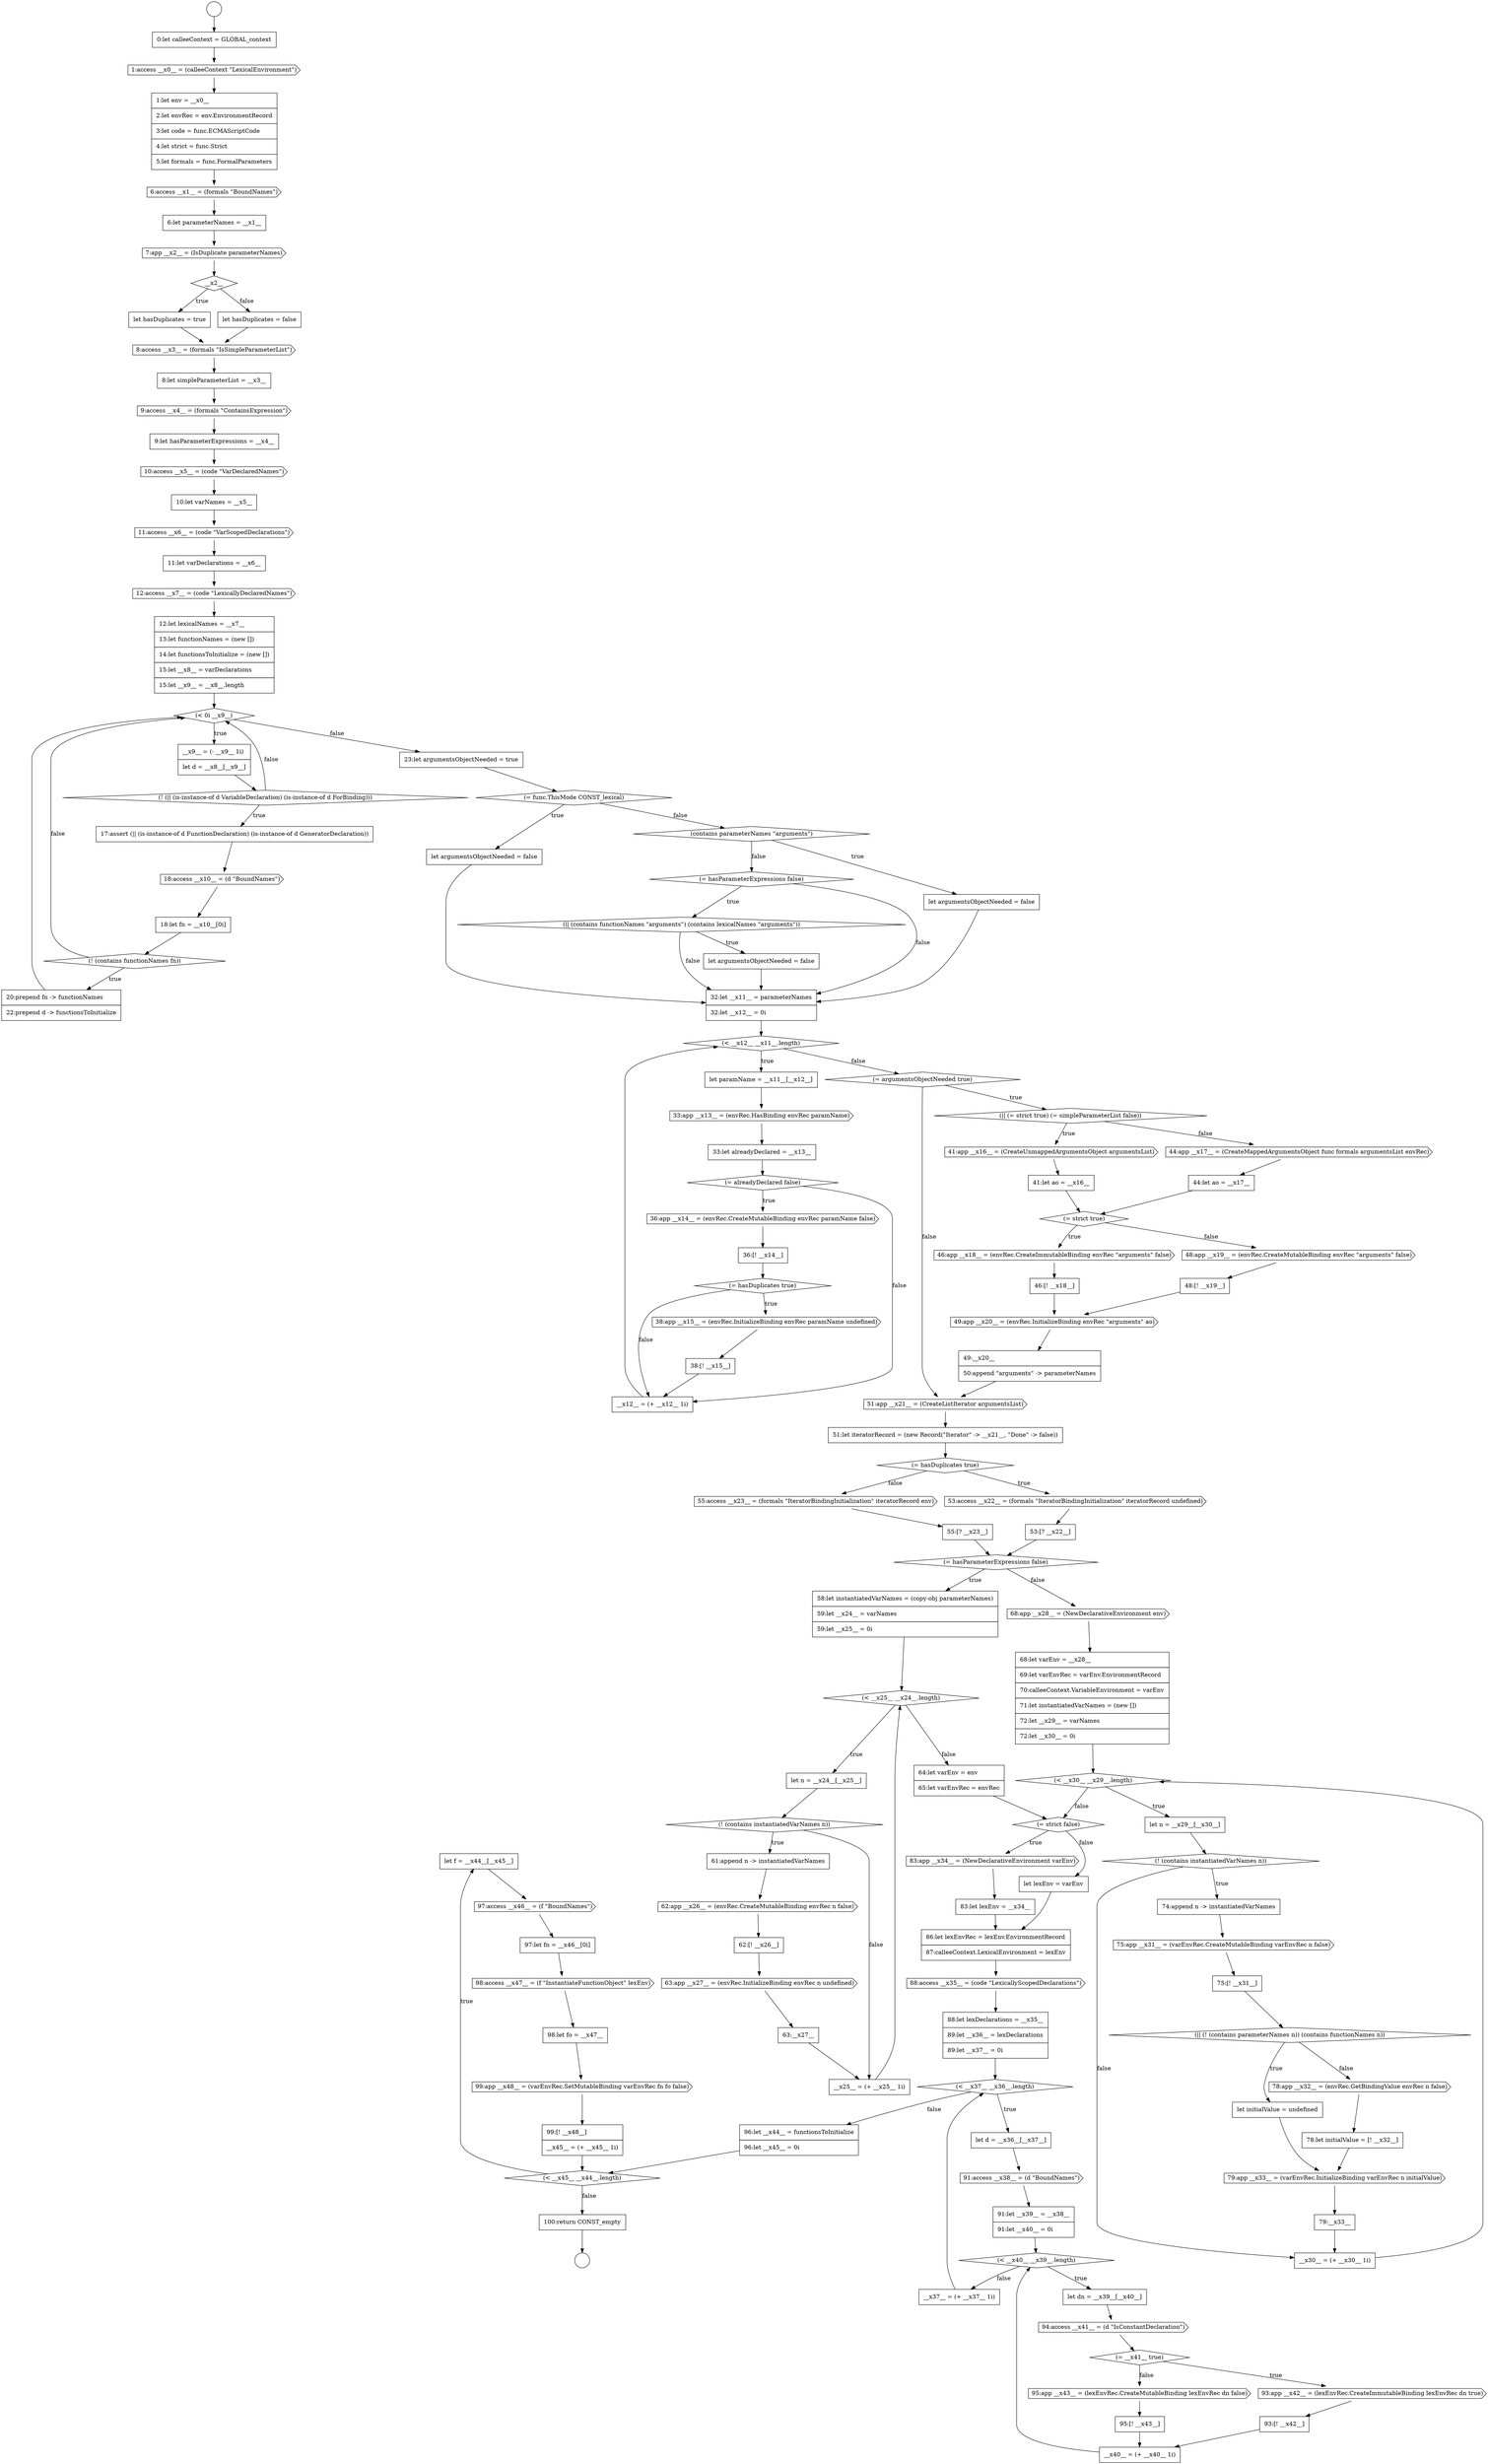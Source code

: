 digraph {
  node2031 [shape=none, margin=0, label=<<font color="black">
    <table border="0" cellborder="1" cellspacing="0" cellpadding="10">
      <tr><td align="left">let f = __x44__[__x45__]</td></tr>
    </table>
  </font>> color="black" fillcolor="white" style=filled]
  node1995 [shape=diamond, label=<<font color="black">(&lt; __x30__ __x29__.length)</font>> color="black" fillcolor="white" style=filled]
  node1982 [shape=none, margin=0, label=<<font color="black">
    <table border="0" cellborder="1" cellspacing="0" cellpadding="10">
      <tr><td align="left">58:let instantiatedVarNames = (copy-obj parameterNames)</td></tr>
      <tr><td align="left">59:let __x24__ = varNames</td></tr>
      <tr><td align="left">59:let __x25__ = 0i</td></tr>
    </table>
  </font>> color="black" fillcolor="white" style=filled]
  node1956 [shape=none, margin=0, label=<<font color="black">
    <table border="0" cellborder="1" cellspacing="0" cellpadding="10">
      <tr><td align="left">36:[! __x14__]</td></tr>
    </table>
  </font>> color="black" fillcolor="white" style=filled]
  node1950 [shape=diamond, label=<<font color="black">(&lt; __x12__ __x11__.length)</font>> color="black" fillcolor="white" style=filled]
  node1924 [shape=none, margin=0, label=<<font color="black">
    <table border="0" cellborder="1" cellspacing="0" cellpadding="10">
      <tr><td align="left">8:let simpleParameterList = __x3__</td></tr>
    </table>
  </font>> color="black" fillcolor="white" style=filled]
  node1939 [shape=diamond, label=<<font color="black">(! (contains functionNames fn))</font>> color="black" fillcolor="white" style=filled]
  node2014 [shape=none, margin=0, label=<<font color="black">
    <table border="0" cellborder="1" cellspacing="0" cellpadding="10">
      <tr><td align="left">88:let lexDeclarations = __x35__</td></tr>
      <tr><td align="left">89:let __x36__ = lexDeclarations</td></tr>
      <tr><td align="left">89:let __x37__ = 0i</td></tr>
    </table>
  </font>> color="black" fillcolor="white" style=filled]
  node1971 [shape=none, margin=0, label=<<font color="black">
    <table border="0" cellborder="1" cellspacing="0" cellpadding="10">
      <tr><td align="left">48:[! __x19__]</td></tr>
    </table>
  </font>> color="black" fillcolor="white" style=filled]
  node2035 [shape=none, margin=0, label=<<font color="black">
    <table border="0" cellborder="1" cellspacing="0" cellpadding="10">
      <tr><td align="left">98:let fo = __x47__</td></tr>
    </table>
  </font>> color="black" fillcolor="white" style=filled]
  node1999 [shape=cds, label=<<font color="black">75:app __x31__ = (varEnvRec.CreateMutableBinding varEnvRec n false)</font>> color="black" fillcolor="white" style=filled]
  node1954 [shape=diamond, label=<<font color="black">(= alreadyDeclared false)</font>> color="black" fillcolor="white" style=filled]
  node1919 [shape=cds, label=<<font color="black">7:app __x2__ = (IsDuplicate parameterNames)</font>> color="black" fillcolor="white" style=filled]
  node1988 [shape=none, margin=0, label=<<font color="black">
    <table border="0" cellborder="1" cellspacing="0" cellpadding="10">
      <tr><td align="left">62:[! __x26__]</td></tr>
    </table>
  </font>> color="black" fillcolor="white" style=filled]
  node1914 [shape=none, margin=0, label=<<font color="black">
    <table border="0" cellborder="1" cellspacing="0" cellpadding="10">
      <tr><td align="left">0:let calleeContext = GLOBAL_context</td></tr>
    </table>
  </font>> color="black" fillcolor="white" style=filled]
  node2020 [shape=none, margin=0, label=<<font color="black">
    <table border="0" cellborder="1" cellspacing="0" cellpadding="10">
      <tr><td align="left">let dn = __x39__[__x40__]</td></tr>
    </table>
  </font>> color="black" fillcolor="white" style=filled]
  node1921 [shape=none, margin=0, label=<<font color="black">
    <table border="0" cellborder="1" cellspacing="0" cellpadding="10">
      <tr><td align="left">let hasDuplicates = true</td></tr>
    </table>
  </font>> color="black" fillcolor="white" style=filled]
  node1967 [shape=diamond, label=<<font color="black">(= strict true)</font>> color="black" fillcolor="white" style=filled]
  node2010 [shape=none, margin=0, label=<<font color="black">
    <table border="0" cellborder="1" cellspacing="0" cellpadding="10">
      <tr><td align="left">83:let lexEnv = __x34__</td></tr>
    </table>
  </font>> color="black" fillcolor="white" style=filled]
  node1935 [shape=diamond, label=<<font color="black">(! (|| (is-instance-of d VariableDeclaration) (is-instance-of d ForBinding)))</font>> color="black" fillcolor="white" style=filled]
  node1985 [shape=diamond, label=<<font color="black">(! (contains instantiatedVarNames n))</font>> color="black" fillcolor="white" style=filled]
  node1992 [shape=none, margin=0, label=<<font color="black">
    <table border="0" cellborder="1" cellspacing="0" cellpadding="10">
      <tr><td align="left">64:let varEnv = env</td></tr>
      <tr><td align="left">65:let varEnvRec = envRec</td></tr>
    </table>
  </font>> color="black" fillcolor="white" style=filled]
  node1922 [shape=none, margin=0, label=<<font color="black">
    <table border="0" cellborder="1" cellspacing="0" cellpadding="10">
      <tr><td align="left">let hasDuplicates = false</td></tr>
    </table>
  </font>> color="black" fillcolor="white" style=filled]
  node1931 [shape=cds, label=<<font color="black">12:access __x7__ = (code &quot;LexicallyDeclaredNames&quot;)</font>> color="black" fillcolor="white" style=filled]
  node2024 [shape=none, margin=0, label=<<font color="black">
    <table border="0" cellborder="1" cellspacing="0" cellpadding="10">
      <tr><td align="left">93:[! __x42__]</td></tr>
    </table>
  </font>> color="black" fillcolor="white" style=filled]
  node1963 [shape=cds, label=<<font color="black">41:app __x16__ = (CreateUnmappedArgumentsObject argumentsList)</font>> color="black" fillcolor="white" style=filled]
  node2007 [shape=none, margin=0, label=<<font color="black">
    <table border="0" cellborder="1" cellspacing="0" cellpadding="10">
      <tr><td align="left">__x30__ = (+ __x30__ 1i)</td></tr>
    </table>
  </font>> color="black" fillcolor="white" style=filled]
  node1946 [shape=diamond, label=<<font color="black">(= hasParameterExpressions false)</font>> color="black" fillcolor="white" style=filled]
  node2027 [shape=none, margin=0, label=<<font color="black">
    <table border="0" cellborder="1" cellspacing="0" cellpadding="10">
      <tr><td align="left">__x40__ = (+ __x40__ 1i)</td></tr>
    </table>
  </font>> color="black" fillcolor="white" style=filled]
  node1978 [shape=none, margin=0, label=<<font color="black">
    <table border="0" cellborder="1" cellspacing="0" cellpadding="10">
      <tr><td align="left">53:[? __x22__]</td></tr>
    </table>
  </font>> color="black" fillcolor="white" style=filled]
  node2034 [shape=cds, label=<<font color="black">98:access __x47__ = (f &quot;InstantiateFunctionObject&quot; lexEnv)</font>> color="black" fillcolor="white" style=filled]
  node1960 [shape=none, margin=0, label=<<font color="black">
    <table border="0" cellborder="1" cellspacing="0" cellpadding="10">
      <tr><td align="left">__x12__ = (+ __x12__ 1i)</td></tr>
    </table>
  </font>> color="black" fillcolor="white" style=filled]
  node2017 [shape=cds, label=<<font color="black">91:access __x38__ = (d &quot;BoundNames&quot;)</font>> color="black" fillcolor="white" style=filled]
  node1928 [shape=none, margin=0, label=<<font color="black">
    <table border="0" cellborder="1" cellspacing="0" cellpadding="10">
      <tr><td align="left">10:let varNames = __x5__</td></tr>
    </table>
  </font>> color="black" fillcolor="white" style=filled]
  node2002 [shape=none, margin=0, label=<<font color="black">
    <table border="0" cellborder="1" cellspacing="0" cellpadding="10">
      <tr><td align="left">let initialValue = undefined</td></tr>
    </table>
  </font>> color="black" fillcolor="white" style=filled]
  node1943 [shape=none, margin=0, label=<<font color="black">
    <table border="0" cellborder="1" cellspacing="0" cellpadding="10">
      <tr><td align="left">let argumentsObjectNeeded = false</td></tr>
    </table>
  </font>> color="black" fillcolor="white" style=filled]
  node1975 [shape=none, margin=0, label=<<font color="black">
    <table border="0" cellborder="1" cellspacing="0" cellpadding="10">
      <tr><td align="left">51:let iteratorRecord = (new Record(&quot;Iterator&quot; -&gt; __x21__, &quot;Done&quot; -&gt; false))</td></tr>
    </table>
  </font>> color="black" fillcolor="white" style=filled]
  node2011 [shape=none, margin=0, label=<<font color="black">
    <table border="0" cellborder="1" cellspacing="0" cellpadding="10">
      <tr><td align="left">let lexEnv = varEnv</td></tr>
    </table>
  </font>> color="black" fillcolor="white" style=filled]
  node1915 [shape=cds, label=<<font color="black">1:access __x0__ = (calleeContext &quot;LexicalEnvironment&quot;)</font>> color="black" fillcolor="white" style=filled]
  node2000 [shape=none, margin=0, label=<<font color="black">
    <table border="0" cellborder="1" cellspacing="0" cellpadding="10">
      <tr><td align="left">75:[! __x31__]</td></tr>
    </table>
  </font>> color="black" fillcolor="white" style=filled]
  node2032 [shape=cds, label=<<font color="black">97:access __x46__ = (f &quot;BoundNames&quot;)</font>> color="black" fillcolor="white" style=filled]
  node2015 [shape=diamond, label=<<font color="black">(&lt; __x37__ __x36__.length)</font>> color="black" fillcolor="white" style=filled]
  node1938 [shape=none, margin=0, label=<<font color="black">
    <table border="0" cellborder="1" cellspacing="0" cellpadding="10">
      <tr><td align="left">18:let fn = __x10__[0i]</td></tr>
    </table>
  </font>> color="black" fillcolor="white" style=filled]
  node1920 [shape=diamond, label=<<font color="black">__x2__</font>> color="black" fillcolor="white" style=filled]
  node1968 [shape=cds, label=<<font color="black">46:app __x18__ = (envRec.CreateImmutableBinding envRec &quot;arguments&quot; false)</font>> color="black" fillcolor="white" style=filled]
  node1951 [shape=none, margin=0, label=<<font color="black">
    <table border="0" cellborder="1" cellspacing="0" cellpadding="10">
      <tr><td align="left">let paramName = __x11__[__x12__]</td></tr>
    </table>
  </font>> color="black" fillcolor="white" style=filled]
  node1936 [shape=none, margin=0, label=<<font color="black">
    <table border="0" cellborder="1" cellspacing="0" cellpadding="10">
      <tr><td align="left">17:assert (|| (is-instance-of d FunctionDeclaration) (is-instance-of d GeneratorDeclaration))</td></tr>
    </table>
  </font>> color="black" fillcolor="white" style=filled]
  node1983 [shape=diamond, label=<<font color="black">(&lt; __x25__ __x24__.length)</font>> color="black" fillcolor="white" style=filled]
  node1953 [shape=none, margin=0, label=<<font color="black">
    <table border="0" cellborder="1" cellspacing="0" cellpadding="10">
      <tr><td align="left">33:let alreadyDeclared = __x13__</td></tr>
    </table>
  </font>> color="black" fillcolor="white" style=filled]
  node1970 [shape=cds, label=<<font color="black">48:app __x19__ = (envRec.CreateMutableBinding envRec &quot;arguments&quot; false)</font>> color="black" fillcolor="white" style=filled]
  node2023 [shape=cds, label=<<font color="black">93:app __x42__ = (lexEnvRec.CreateImmutableBinding lexEnvRec dn true)</font>> color="black" fillcolor="white" style=filled]
  node1937 [shape=cds, label=<<font color="black">18:access __x10__ = (d &quot;BoundNames&quot;)</font>> color="black" fillcolor="white" style=filled]
  node2038 [shape=none, margin=0, label=<<font color="black">
    <table border="0" cellborder="1" cellspacing="0" cellpadding="10">
      <tr><td align="left">100:return CONST_empty</td></tr>
    </table>
  </font>> color="black" fillcolor="white" style=filled]
  node1964 [shape=none, margin=0, label=<<font color="black">
    <table border="0" cellborder="1" cellspacing="0" cellpadding="10">
      <tr><td align="left">41:let ao = __x16__</td></tr>
    </table>
  </font>> color="black" fillcolor="white" style=filled]
  node1942 [shape=diamond, label=<<font color="black">(= func.ThisMode CONST_lexical)</font>> color="black" fillcolor="white" style=filled]
  node1974 [shape=cds, label=<<font color="black">51:app __x21__ = (CreateListIterator argumentsList)</font>> color="black" fillcolor="white" style=filled]
  node1932 [shape=none, margin=0, label=<<font color="black">
    <table border="0" cellborder="1" cellspacing="0" cellpadding="10">
      <tr><td align="left">12:let lexicalNames = __x7__</td></tr>
      <tr><td align="left">13:let functionNames = (new [])</td></tr>
      <tr><td align="left">14:let functionsToInitialize = (new [])</td></tr>
      <tr><td align="left">15:let __x8__ = varDeclarations</td></tr>
      <tr><td align="left">15:let __x9__ = __x8__.length</td></tr>
    </table>
  </font>> color="black" fillcolor="white" style=filled]
  node2006 [shape=none, margin=0, label=<<font color="black">
    <table border="0" cellborder="1" cellspacing="0" cellpadding="10">
      <tr><td align="left">79:__x33__</td></tr>
    </table>
  </font>> color="black" fillcolor="white" style=filled]
  node1947 [shape=diamond, label=<<font color="black">(|| (contains functionNames &quot;arguments&quot;) (contains lexicalNames &quot;arguments&quot;))</font>> color="black" fillcolor="white" style=filled]
  node1984 [shape=none, margin=0, label=<<font color="black">
    <table border="0" cellborder="1" cellspacing="0" cellpadding="10">
      <tr><td align="left">let n = __x24__[__x25__]</td></tr>
    </table>
  </font>> color="black" fillcolor="white" style=filled]
  node1979 [shape=cds, label=<<font color="black">55:access __x23__ = (formals &quot;IteratorBindingInitialization&quot; iteratorRecord env)</font>> color="black" fillcolor="white" style=filled]
  node1991 [shape=none, margin=0, label=<<font color="black">
    <table border="0" cellborder="1" cellspacing="0" cellpadding="10">
      <tr><td align="left">__x25__ = (+ __x25__ 1i)</td></tr>
    </table>
  </font>> color="black" fillcolor="white" style=filled]
  node1996 [shape=none, margin=0, label=<<font color="black">
    <table border="0" cellborder="1" cellspacing="0" cellpadding="10">
      <tr><td align="left">let n = __x29__[__x30__]</td></tr>
    </table>
  </font>> color="black" fillcolor="white" style=filled]
  node2001 [shape=diamond, label=<<font color="black">(|| (! (contains parameterNames n)) (contains functionNames n))</font>> color="black" fillcolor="white" style=filled]
  node1959 [shape=none, margin=0, label=<<font color="black">
    <table border="0" cellborder="1" cellspacing="0" cellpadding="10">
      <tr><td align="left">38:[! __x15__]</td></tr>
    </table>
  </font>> color="black" fillcolor="white" style=filled]
  node2033 [shape=none, margin=0, label=<<font color="black">
    <table border="0" cellborder="1" cellspacing="0" cellpadding="10">
      <tr><td align="left">97:let fn = __x46__[0i]</td></tr>
    </table>
  </font>> color="black" fillcolor="white" style=filled]
  node1927 [shape=cds, label=<<font color="black">10:access __x5__ = (code &quot;VarDeclaredNames&quot;)</font>> color="black" fillcolor="white" style=filled]
  node2028 [shape=none, margin=0, label=<<font color="black">
    <table border="0" cellborder="1" cellspacing="0" cellpadding="10">
      <tr><td align="left">__x37__ = (+ __x37__ 1i)</td></tr>
    </table>
  </font>> color="black" fillcolor="white" style=filled]
  node1916 [shape=none, margin=0, label=<<font color="black">
    <table border="0" cellborder="1" cellspacing="0" cellpadding="10">
      <tr><td align="left">1:let env = __x0__</td></tr>
      <tr><td align="left">2:let envRec = env.EnvironmentRecord</td></tr>
      <tr><td align="left">3:let code = func.ECMAScriptCode</td></tr>
      <tr><td align="left">4:let strict = func.Strict</td></tr>
      <tr><td align="left">5:let formals = func.FormalParameters</td></tr>
    </table>
  </font>> color="black" fillcolor="white" style=filled]
  node1929 [shape=cds, label=<<font color="black">11:access __x6__ = (code &quot;VarScopedDeclarations&quot;)</font>> color="black" fillcolor="white" style=filled]
  node2016 [shape=none, margin=0, label=<<font color="black">
    <table border="0" cellborder="1" cellspacing="0" cellpadding="10">
      <tr><td align="left">let d = __x36__[__x37__]</td></tr>
    </table>
  </font>> color="black" fillcolor="white" style=filled]
  node1965 [shape=cds, label=<<font color="black">44:app __x17__ = (CreateMappedArgumentsObject func formals argumentsList envRec)</font>> color="black" fillcolor="white" style=filled]
  node2029 [shape=none, margin=0, label=<<font color="black">
    <table border="0" cellborder="1" cellspacing="0" cellpadding="10">
      <tr><td align="left">96:let __x44__ = functionsToInitialize</td></tr>
      <tr><td align="left">96:let __x45__ = 0i</td></tr>
    </table>
  </font>> color="black" fillcolor="white" style=filled]
  node1997 [shape=diamond, label=<<font color="black">(! (contains instantiatedVarNames n))</font>> color="black" fillcolor="white" style=filled]
  node1933 [shape=diamond, label=<<font color="black">(&lt; 0i __x9__)</font>> color="black" fillcolor="white" style=filled]
  node1969 [shape=none, margin=0, label=<<font color="black">
    <table border="0" cellborder="1" cellspacing="0" cellpadding="10">
      <tr><td align="left">46:[! __x18__]</td></tr>
    </table>
  </font>> color="black" fillcolor="white" style=filled]
  node2025 [shape=cds, label=<<font color="black">95:app __x43__ = (lexEnvRec.CreateMutableBinding lexEnvRec dn false)</font>> color="black" fillcolor="white" style=filled]
  node1993 [shape=cds, label=<<font color="black">68:app __x28__ = (NewDeclarativeEnvironment env)</font>> color="black" fillcolor="white" style=filled]
  node1952 [shape=cds, label=<<font color="black">33:app __x13__ = (envRec.HasBinding envRec paramName)</font>> color="black" fillcolor="white" style=filled]
  node1926 [shape=none, margin=0, label=<<font color="black">
    <table border="0" cellborder="1" cellspacing="0" cellpadding="10">
      <tr><td align="left">9:let hasParameterExpressions = __x4__</td></tr>
    </table>
  </font>> color="black" fillcolor="white" style=filled]
  node2022 [shape=diamond, label=<<font color="black">(= __x41__ true)</font>> color="black" fillcolor="white" style=filled]
  node1973 [shape=none, margin=0, label=<<font color="black">
    <table border="0" cellborder="1" cellspacing="0" cellpadding="10">
      <tr><td align="left">49:__x20__</td></tr>
      <tr><td align="left">50:append &quot;arguments&quot; -&gt; parameterNames</td></tr>
    </table>
  </font>> color="black" fillcolor="white" style=filled]
  node2005 [shape=cds, label=<<font color="black">79:app __x33__ = (varEnvRec.InitializeBinding varEnvRec n initialValue)</font>> color="black" fillcolor="white" style=filled]
  node1948 [shape=none, margin=0, label=<<font color="black">
    <table border="0" cellborder="1" cellspacing="0" cellpadding="10">
      <tr><td align="left">let argumentsObjectNeeded = false</td></tr>
    </table>
  </font>> color="black" fillcolor="white" style=filled]
  node2037 [shape=none, margin=0, label=<<font color="black">
    <table border="0" cellborder="1" cellspacing="0" cellpadding="10">
      <tr><td align="left">99:[! __x48__]</td></tr>
      <tr><td align="left">__x45__ = (+ __x45__ 1i)</td></tr>
    </table>
  </font>> color="black" fillcolor="white" style=filled]
  node1990 [shape=none, margin=0, label=<<font color="black">
    <table border="0" cellborder="1" cellspacing="0" cellpadding="10">
      <tr><td align="left">63:__x27__</td></tr>
    </table>
  </font>> color="black" fillcolor="white" style=filled]
  node1958 [shape=cds, label=<<font color="black">38:app __x15__ = (envRec.InitializeBinding envRec paramName undefined)</font>> color="black" fillcolor="white" style=filled]
  node1961 [shape=diamond, label=<<font color="black">(= argumentsObjectNeeded true)</font>> color="black" fillcolor="white" style=filled]
  node2012 [shape=none, margin=0, label=<<font color="black">
    <table border="0" cellborder="1" cellspacing="0" cellpadding="10">
      <tr><td align="left">86:let lexEnvRec = lexEnv.EnvironmentRecord</td></tr>
      <tr><td align="left">87:calleeContext.LexicalEnvironment = lexEnv</td></tr>
    </table>
  </font>> color="black" fillcolor="white" style=filled]
  node1941 [shape=none, margin=0, label=<<font color="black">
    <table border="0" cellborder="1" cellspacing="0" cellpadding="10">
      <tr><td align="left">23:let argumentsObjectNeeded = true</td></tr>
    </table>
  </font>> color="black" fillcolor="white" style=filled]
  node1987 [shape=cds, label=<<font color="black">62:app __x26__ = (envRec.CreateMutableBinding envRec n false)</font>> color="black" fillcolor="white" style=filled]
  node1980 [shape=none, margin=0, label=<<font color="black">
    <table border="0" cellborder="1" cellspacing="0" cellpadding="10">
      <tr><td align="left">55:[? __x23__]</td></tr>
    </table>
  </font>> color="black" fillcolor="white" style=filled]
  node1934 [shape=none, margin=0, label=<<font color="black">
    <table border="0" cellborder="1" cellspacing="0" cellpadding="10">
      <tr><td align="left">__x9__ = (- __x9__ 1i)</td></tr>
      <tr><td align="left">let d = __x8__[__x9__]</td></tr>
    </table>
  </font>> color="black" fillcolor="white" style=filled]
  node1981 [shape=diamond, label=<<font color="black">(= hasParameterExpressions false)</font>> color="black" fillcolor="white" style=filled]
  node1955 [shape=cds, label=<<font color="black">36:app __x14__ = (envRec.CreateMutableBinding envRec paramName false)</font>> color="black" fillcolor="white" style=filled]
  node1972 [shape=cds, label=<<font color="black">49:app __x20__ = (envRec.InitializeBinding envRec &quot;arguments&quot; ao)</font>> color="black" fillcolor="white" style=filled]
  node2030 [shape=diamond, label=<<font color="black">(&lt; __x45__ __x44__.length)</font>> color="black" fillcolor="white" style=filled]
  node1940 [shape=none, margin=0, label=<<font color="black">
    <table border="0" cellborder="1" cellspacing="0" cellpadding="10">
      <tr><td align="left">20:prepend fn -&gt; functionNames</td></tr>
      <tr><td align="left">22:prepend d -&gt; functionsToInitialize</td></tr>
    </table>
  </font>> color="black" fillcolor="white" style=filled]
  node2013 [shape=cds, label=<<font color="black">88:access __x35__ = (code &quot;LexicallyScopedDeclarations&quot;)</font>> color="black" fillcolor="white" style=filled]
  node1918 [shape=none, margin=0, label=<<font color="black">
    <table border="0" cellborder="1" cellspacing="0" cellpadding="10">
      <tr><td align="left">6:let parameterNames = __x1__</td></tr>
    </table>
  </font>> color="black" fillcolor="white" style=filled]
  node1966 [shape=none, margin=0, label=<<font color="black">
    <table border="0" cellborder="1" cellspacing="0" cellpadding="10">
      <tr><td align="left">44:let ao = __x17__</td></tr>
    </table>
  </font>> color="black" fillcolor="white" style=filled]
  node1949 [shape=none, margin=0, label=<<font color="black">
    <table border="0" cellborder="1" cellspacing="0" cellpadding="10">
      <tr><td align="left">32:let __x11__ = parameterNames</td></tr>
      <tr><td align="left">32:let __x12__ = 0i</td></tr>
    </table>
  </font>> color="black" fillcolor="white" style=filled]
  node1913 [shape=circle label=" " color="black" fillcolor="white" style=filled]
  node1998 [shape=none, margin=0, label=<<font color="black">
    <table border="0" cellborder="1" cellspacing="0" cellpadding="10">
      <tr><td align="left">74:append n -&gt; instantiatedVarNames</td></tr>
    </table>
  </font>> color="black" fillcolor="white" style=filled]
  node2004 [shape=none, margin=0, label=<<font color="black">
    <table border="0" cellborder="1" cellspacing="0" cellpadding="10">
      <tr><td align="left">78:let initialValue = [! __x32__]</td></tr>
    </table>
  </font>> color="black" fillcolor="white" style=filled]
  node2026 [shape=none, margin=0, label=<<font color="black">
    <table border="0" cellborder="1" cellspacing="0" cellpadding="10">
      <tr><td align="left">95:[! __x43__]</td></tr>
    </table>
  </font>> color="black" fillcolor="white" style=filled]
  node2009 [shape=cds, label=<<font color="black">83:app __x34__ = (NewDeclarativeEnvironment varEnv)</font>> color="black" fillcolor="white" style=filled]
  node2036 [shape=cds, label=<<font color="black">99:app __x48__ = (varEnvRec.SetMutableBinding varEnvRec fn fo false)</font>> color="black" fillcolor="white" style=filled]
  node1994 [shape=none, margin=0, label=<<font color="black">
    <table border="0" cellborder="1" cellspacing="0" cellpadding="10">
      <tr><td align="left">68:let varEnv = __x28__</td></tr>
      <tr><td align="left">69:let varEnvRec = varEnv.EnvironmentRecord</td></tr>
      <tr><td align="left">70:calleeContext.VariableEnvironment = varEnv</td></tr>
      <tr><td align="left">71:let instantiatedVarNames = (new [])</td></tr>
      <tr><td align="left">72:let __x29__ = varNames</td></tr>
      <tr><td align="left">72:let __x30__ = 0i</td></tr>
    </table>
  </font>> color="black" fillcolor="white" style=filled]
  node2019 [shape=diamond, label=<<font color="black">(&lt; __x40__ __x39__.length)</font>> color="black" fillcolor="white" style=filled]
  node2003 [shape=cds, label=<<font color="black">78:app __x32__ = (envRec.GetBindingValue envRec n false)</font>> color="black" fillcolor="white" style=filled]
  node1957 [shape=diamond, label=<<font color="black">(= hasDuplicates true)</font>> color="black" fillcolor="white" style=filled]
  node2008 [shape=diamond, label=<<font color="black">(= strict false)</font>> color="black" fillcolor="white" style=filled]
  node1986 [shape=none, margin=0, label=<<font color="black">
    <table border="0" cellborder="1" cellspacing="0" cellpadding="10">
      <tr><td align="left">61:append n -&gt; instantiatedVarNames</td></tr>
    </table>
  </font>> color="black" fillcolor="white" style=filled]
  node1989 [shape=cds, label=<<font color="black">63:app __x27__ = (envRec.InitializeBinding envRec n undefined)</font>> color="black" fillcolor="white" style=filled]
  node2021 [shape=cds, label=<<font color="black">94:access __x41__ = (d &quot;IsConstantDeclaration&quot;)</font>> color="black" fillcolor="white" style=filled]
  node1930 [shape=none, margin=0, label=<<font color="black">
    <table border="0" cellborder="1" cellspacing="0" cellpadding="10">
      <tr><td align="left">11:let varDeclarations = __x6__</td></tr>
    </table>
  </font>> color="black" fillcolor="white" style=filled]
  node1977 [shape=cds, label=<<font color="black">53:access __x22__ = (formals &quot;IteratorBindingInitialization&quot; iteratorRecord undefined)</font>> color="black" fillcolor="white" style=filled]
  node1976 [shape=diamond, label=<<font color="black">(= hasDuplicates true)</font>> color="black" fillcolor="white" style=filled]
  node1923 [shape=cds, label=<<font color="black">8:access __x3__ = (formals &quot;IsSimpleParameterList&quot;)</font>> color="black" fillcolor="white" style=filled]
  node1925 [shape=cds, label=<<font color="black">9:access __x4__ = (formals &quot;ContainsExpression&quot;)</font>> color="black" fillcolor="white" style=filled]
  node1944 [shape=diamond, label=<<font color="black">(contains parameterNames &quot;arguments&quot;)</font>> color="black" fillcolor="white" style=filled]
  node1962 [shape=diamond, label=<<font color="black">(|| (= strict true) (= simpleParameterList false))</font>> color="black" fillcolor="white" style=filled]
  node1945 [shape=none, margin=0, label=<<font color="black">
    <table border="0" cellborder="1" cellspacing="0" cellpadding="10">
      <tr><td align="left">let argumentsObjectNeeded = false</td></tr>
    </table>
  </font>> color="black" fillcolor="white" style=filled]
  node2018 [shape=none, margin=0, label=<<font color="black">
    <table border="0" cellborder="1" cellspacing="0" cellpadding="10">
      <tr><td align="left">91:let __x39__ = __x38__</td></tr>
      <tr><td align="left">91:let __x40__ = 0i</td></tr>
    </table>
  </font>> color="black" fillcolor="white" style=filled]
  node1917 [shape=cds, label=<<font color="black">6:access __x1__ = (formals &quot;BoundNames&quot;)</font>> color="black" fillcolor="white" style=filled]
  node1912 [shape=circle label=" " color="black" fillcolor="white" style=filled]
  node1925 -> node1926 [ color="black"]
  node2033 -> node2034 [ color="black"]
  node1998 -> node1999 [ color="black"]
  node2038 -> node1913 [ color="black"]
  node1959 -> node1960 [ color="black"]
  node1948 -> node1949 [ color="black"]
  node1923 -> node1924 [ color="black"]
  node1972 -> node1973 [ color="black"]
  node1974 -> node1975 [ color="black"]
  node1915 -> node1916 [ color="black"]
  node2001 -> node2002 [label=<<font color="black">true</font>> color="black"]
  node2001 -> node2003 [label=<<font color="black">false</font>> color="black"]
  node1992 -> node2008 [ color="black"]
  node1924 -> node1925 [ color="black"]
  node2007 -> node1995 [ color="black"]
  node1991 -> node1983 [ color="black"]
  node1958 -> node1959 [ color="black"]
  node2000 -> node2001 [ color="black"]
  node1918 -> node1919 [ color="black"]
  node1962 -> node1963 [label=<<font color="black">true</font>> color="black"]
  node1962 -> node1965 [label=<<font color="black">false</font>> color="black"]
  node1967 -> node1968 [label=<<font color="black">true</font>> color="black"]
  node1967 -> node1970 [label=<<font color="black">false</font>> color="black"]
  node1949 -> node1950 [ color="black"]
  node1940 -> node1933 [ color="black"]
  node1995 -> node1996 [label=<<font color="black">true</font>> color="black"]
  node1995 -> node2008 [label=<<font color="black">false</font>> color="black"]
  node1942 -> node1943 [label=<<font color="black">true</font>> color="black"]
  node1942 -> node1944 [label=<<font color="black">false</font>> color="black"]
  node1989 -> node1990 [ color="black"]
  node1932 -> node1933 [ color="black"]
  node2005 -> node2006 [ color="black"]
  node2008 -> node2009 [label=<<font color="black">true</font>> color="black"]
  node2008 -> node2011 [label=<<font color="black">false</font>> color="black"]
  node2034 -> node2035 [ color="black"]
  node1983 -> node1984 [label=<<font color="black">true</font>> color="black"]
  node1983 -> node1992 [label=<<font color="black">false</font>> color="black"]
  node1994 -> node1995 [ color="black"]
  node1975 -> node1976 [ color="black"]
  node1986 -> node1987 [ color="black"]
  node1988 -> node1989 [ color="black"]
  node1990 -> node1991 [ color="black"]
  node2021 -> node2022 [ color="black"]
  node2012 -> node2013 [ color="black"]
  node2003 -> node2004 [ color="black"]
  node1937 -> node1938 [ color="black"]
  node1980 -> node1981 [ color="black"]
  node1964 -> node1967 [ color="black"]
  node1976 -> node1977 [label=<<font color="black">true</font>> color="black"]
  node1976 -> node1979 [label=<<font color="black">false</font>> color="black"]
  node1917 -> node1918 [ color="black"]
  node1971 -> node1972 [ color="black"]
  node1928 -> node1929 [ color="black"]
  node2029 -> node2030 [ color="black"]
  node2028 -> node2015 [ color="black"]
  node1951 -> node1952 [ color="black"]
  node1996 -> node1997 [ color="black"]
  node2013 -> node2014 [ color="black"]
  node1965 -> node1966 [ color="black"]
  node1987 -> node1988 [ color="black"]
  node2011 -> node2012 [ color="black"]
  node2017 -> node2018 [ color="black"]
  node1999 -> node2000 [ color="black"]
  node1955 -> node1956 [ color="black"]
  node1914 -> node1915 [ color="black"]
  node1968 -> node1969 [ color="black"]
  node1966 -> node1967 [ color="black"]
  node1961 -> node1962 [label=<<font color="black">true</font>> color="black"]
  node1961 -> node1974 [label=<<font color="black">false</font>> color="black"]
  node1979 -> node1980 [ color="black"]
  node2019 -> node2020 [label=<<font color="black">true</font>> color="black"]
  node2019 -> node2028 [label=<<font color="black">false</font>> color="black"]
  node2014 -> node2015 [ color="black"]
  node1934 -> node1935 [ color="black"]
  node2015 -> node2016 [label=<<font color="black">true</font>> color="black"]
  node2015 -> node2029 [label=<<font color="black">false</font>> color="black"]
  node1960 -> node1950 [ color="black"]
  node1956 -> node1957 [ color="black"]
  node1939 -> node1940 [label=<<font color="black">true</font>> color="black"]
  node1939 -> node1933 [label=<<font color="black">false</font>> color="black"]
  node2032 -> node2033 [ color="black"]
  node2010 -> node2012 [ color="black"]
  node1993 -> node1994 [ color="black"]
  node2036 -> node2037 [ color="black"]
  node1969 -> node1972 [ color="black"]
  node2016 -> node2017 [ color="black"]
  node1912 -> node1914 [ color="black"]
  node1997 -> node1998 [label=<<font color="black">true</font>> color="black"]
  node1997 -> node2007 [label=<<font color="black">false</font>> color="black"]
  node1922 -> node1923 [ color="black"]
  node1973 -> node1974 [ color="black"]
  node2024 -> node2027 [ color="black"]
  node2025 -> node2026 [ color="black"]
  node1944 -> node1945 [label=<<font color="black">true</font>> color="black"]
  node1944 -> node1946 [label=<<font color="black">false</font>> color="black"]
  node1931 -> node1932 [ color="black"]
  node1947 -> node1948 [label=<<font color="black">true</font>> color="black"]
  node1947 -> node1949 [label=<<font color="black">false</font>> color="black"]
  node1927 -> node1928 [ color="black"]
  node1941 -> node1942 [ color="black"]
  node1936 -> node1937 [ color="black"]
  node1921 -> node1923 [ color="black"]
  node2026 -> node2027 [ color="black"]
  node1985 -> node1986 [label=<<font color="black">true</font>> color="black"]
  node1985 -> node1991 [label=<<font color="black">false</font>> color="black"]
  node1952 -> node1953 [ color="black"]
  node2006 -> node2007 [ color="black"]
  node1926 -> node1927 [ color="black"]
  node2020 -> node2021 [ color="black"]
  node2004 -> node2005 [ color="black"]
  node1953 -> node1954 [ color="black"]
  node2002 -> node2005 [ color="black"]
  node2018 -> node2019 [ color="black"]
  node1978 -> node1981 [ color="black"]
  node1919 -> node1920 [ color="black"]
  node1950 -> node1951 [label=<<font color="black">true</font>> color="black"]
  node1950 -> node1961 [label=<<font color="black">false</font>> color="black"]
  node2037 -> node2030 [ color="black"]
  node1938 -> node1939 [ color="black"]
  node1929 -> node1930 [ color="black"]
  node1982 -> node1983 [ color="black"]
  node1930 -> node1931 [ color="black"]
  node1984 -> node1985 [ color="black"]
  node2035 -> node2036 [ color="black"]
  node1977 -> node1978 [ color="black"]
  node1957 -> node1958 [label=<<font color="black">true</font>> color="black"]
  node1957 -> node1960 [label=<<font color="black">false</font>> color="black"]
  node2031 -> node2032 [ color="black"]
  node1933 -> node1934 [label=<<font color="black">true</font>> color="black"]
  node1933 -> node1941 [label=<<font color="black">false</font>> color="black"]
  node1943 -> node1949 [ color="black"]
  node1981 -> node1982 [label=<<font color="black">true</font>> color="black"]
  node1981 -> node1993 [label=<<font color="black">false</font>> color="black"]
  node1916 -> node1917 [ color="black"]
  node2009 -> node2010 [ color="black"]
  node1920 -> node1921 [label=<<font color="black">true</font>> color="black"]
  node1920 -> node1922 [label=<<font color="black">false</font>> color="black"]
  node1945 -> node1949 [ color="black"]
  node1954 -> node1955 [label=<<font color="black">true</font>> color="black"]
  node1954 -> node1960 [label=<<font color="black">false</font>> color="black"]
  node2023 -> node2024 [ color="black"]
  node1963 -> node1964 [ color="black"]
  node2027 -> node2019 [ color="black"]
  node2030 -> node2031 [label=<<font color="black">true</font>> color="black"]
  node2030 -> node2038 [label=<<font color="black">false</font>> color="black"]
  node1946 -> node1947 [label=<<font color="black">true</font>> color="black"]
  node1946 -> node1949 [label=<<font color="black">false</font>> color="black"]
  node1935 -> node1936 [label=<<font color="black">true</font>> color="black"]
  node1935 -> node1933 [label=<<font color="black">false</font>> color="black"]
  node2022 -> node2023 [label=<<font color="black">true</font>> color="black"]
  node2022 -> node2025 [label=<<font color="black">false</font>> color="black"]
  node1970 -> node1971 [ color="black"]
}
